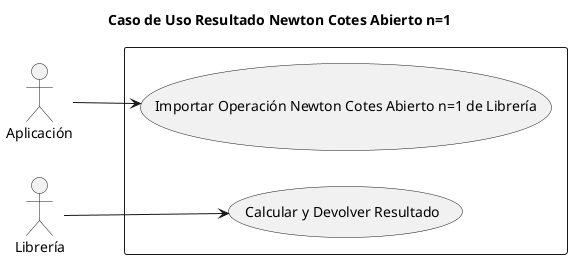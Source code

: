 @startuml

title Caso de Uso Resultado Newton Cotes Abierto n=1

left to right direction

actor Aplicación as aplication
actor Librería as library

rectangle  {
    usecase "Importar Operación Newton Cotes Abierto n=1 de Librería" as importar
    usecase "Calcular y Devolver Resultado" as calcular

}

aplication --> importar: ""
library --> calcular: ""

@enduml